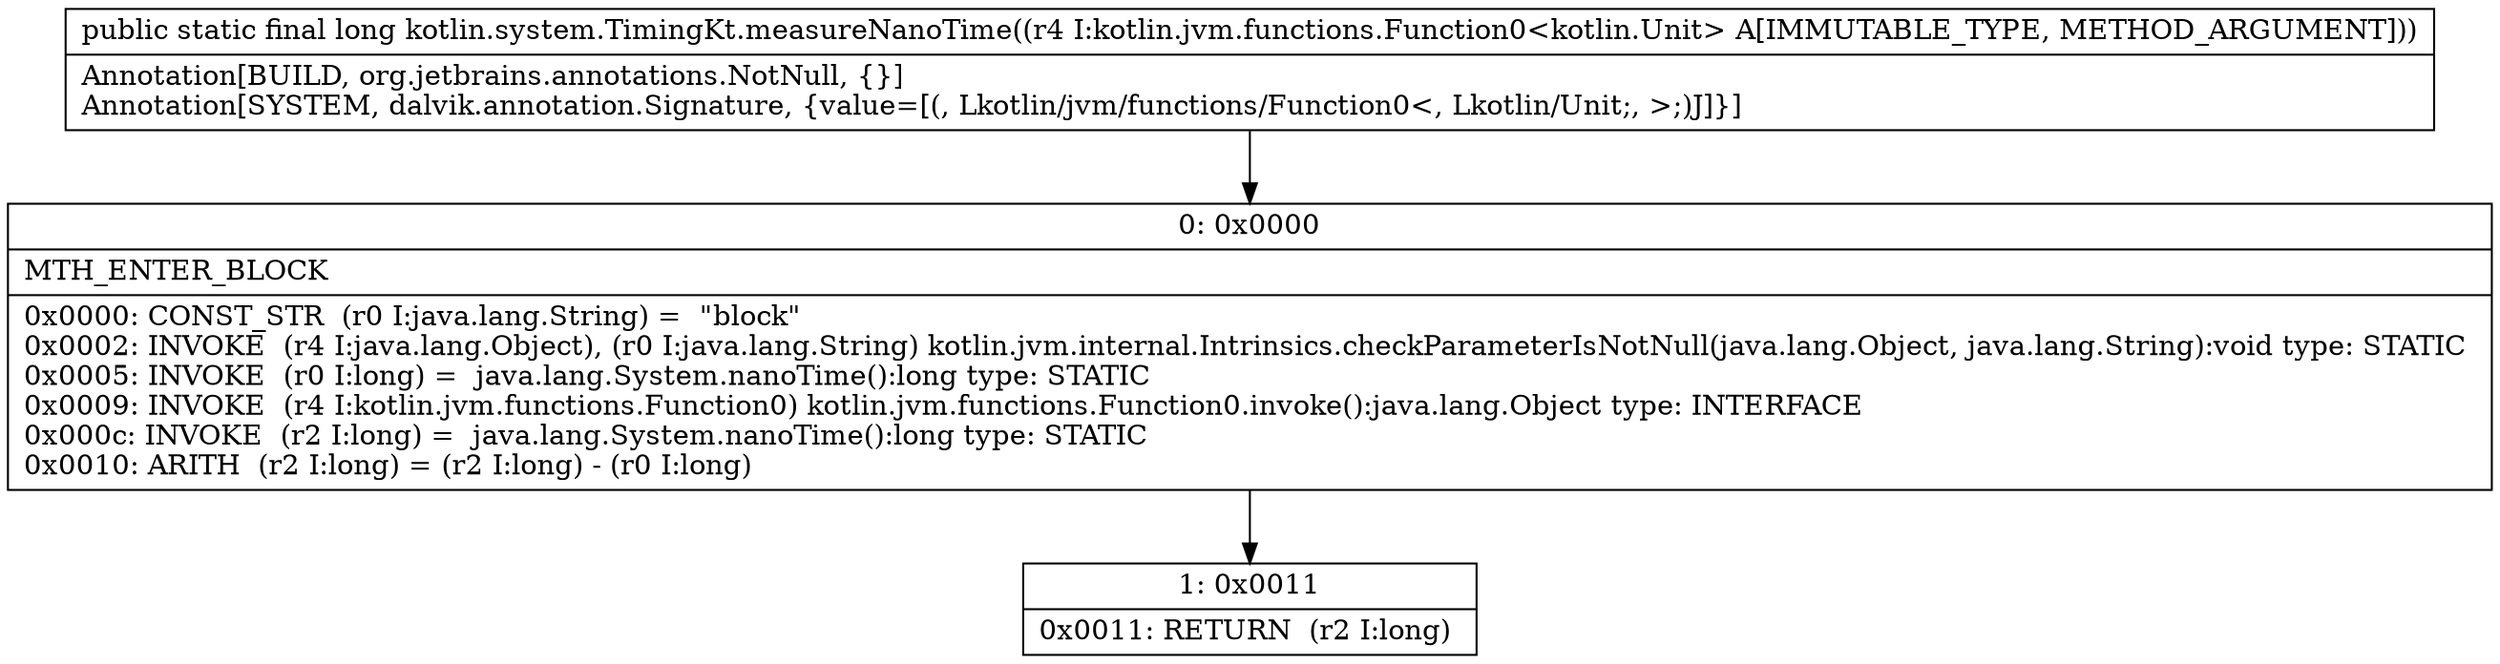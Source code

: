 digraph "CFG forkotlin.system.TimingKt.measureNanoTime(Lkotlin\/jvm\/functions\/Function0;)J" {
Node_0 [shape=record,label="{0\:\ 0x0000|MTH_ENTER_BLOCK\l|0x0000: CONST_STR  (r0 I:java.lang.String) =  \"block\" \l0x0002: INVOKE  (r4 I:java.lang.Object), (r0 I:java.lang.String) kotlin.jvm.internal.Intrinsics.checkParameterIsNotNull(java.lang.Object, java.lang.String):void type: STATIC \l0x0005: INVOKE  (r0 I:long) =  java.lang.System.nanoTime():long type: STATIC \l0x0009: INVOKE  (r4 I:kotlin.jvm.functions.Function0) kotlin.jvm.functions.Function0.invoke():java.lang.Object type: INTERFACE \l0x000c: INVOKE  (r2 I:long) =  java.lang.System.nanoTime():long type: STATIC \l0x0010: ARITH  (r2 I:long) = (r2 I:long) \- (r0 I:long) \l}"];
Node_1 [shape=record,label="{1\:\ 0x0011|0x0011: RETURN  (r2 I:long) \l}"];
MethodNode[shape=record,label="{public static final long kotlin.system.TimingKt.measureNanoTime((r4 I:kotlin.jvm.functions.Function0\<kotlin.Unit\> A[IMMUTABLE_TYPE, METHOD_ARGUMENT]))  | Annotation[BUILD, org.jetbrains.annotations.NotNull, \{\}]\lAnnotation[SYSTEM, dalvik.annotation.Signature, \{value=[(, Lkotlin\/jvm\/functions\/Function0\<, Lkotlin\/Unit;, \>;)J]\}]\l}"];
MethodNode -> Node_0;
Node_0 -> Node_1;
}

